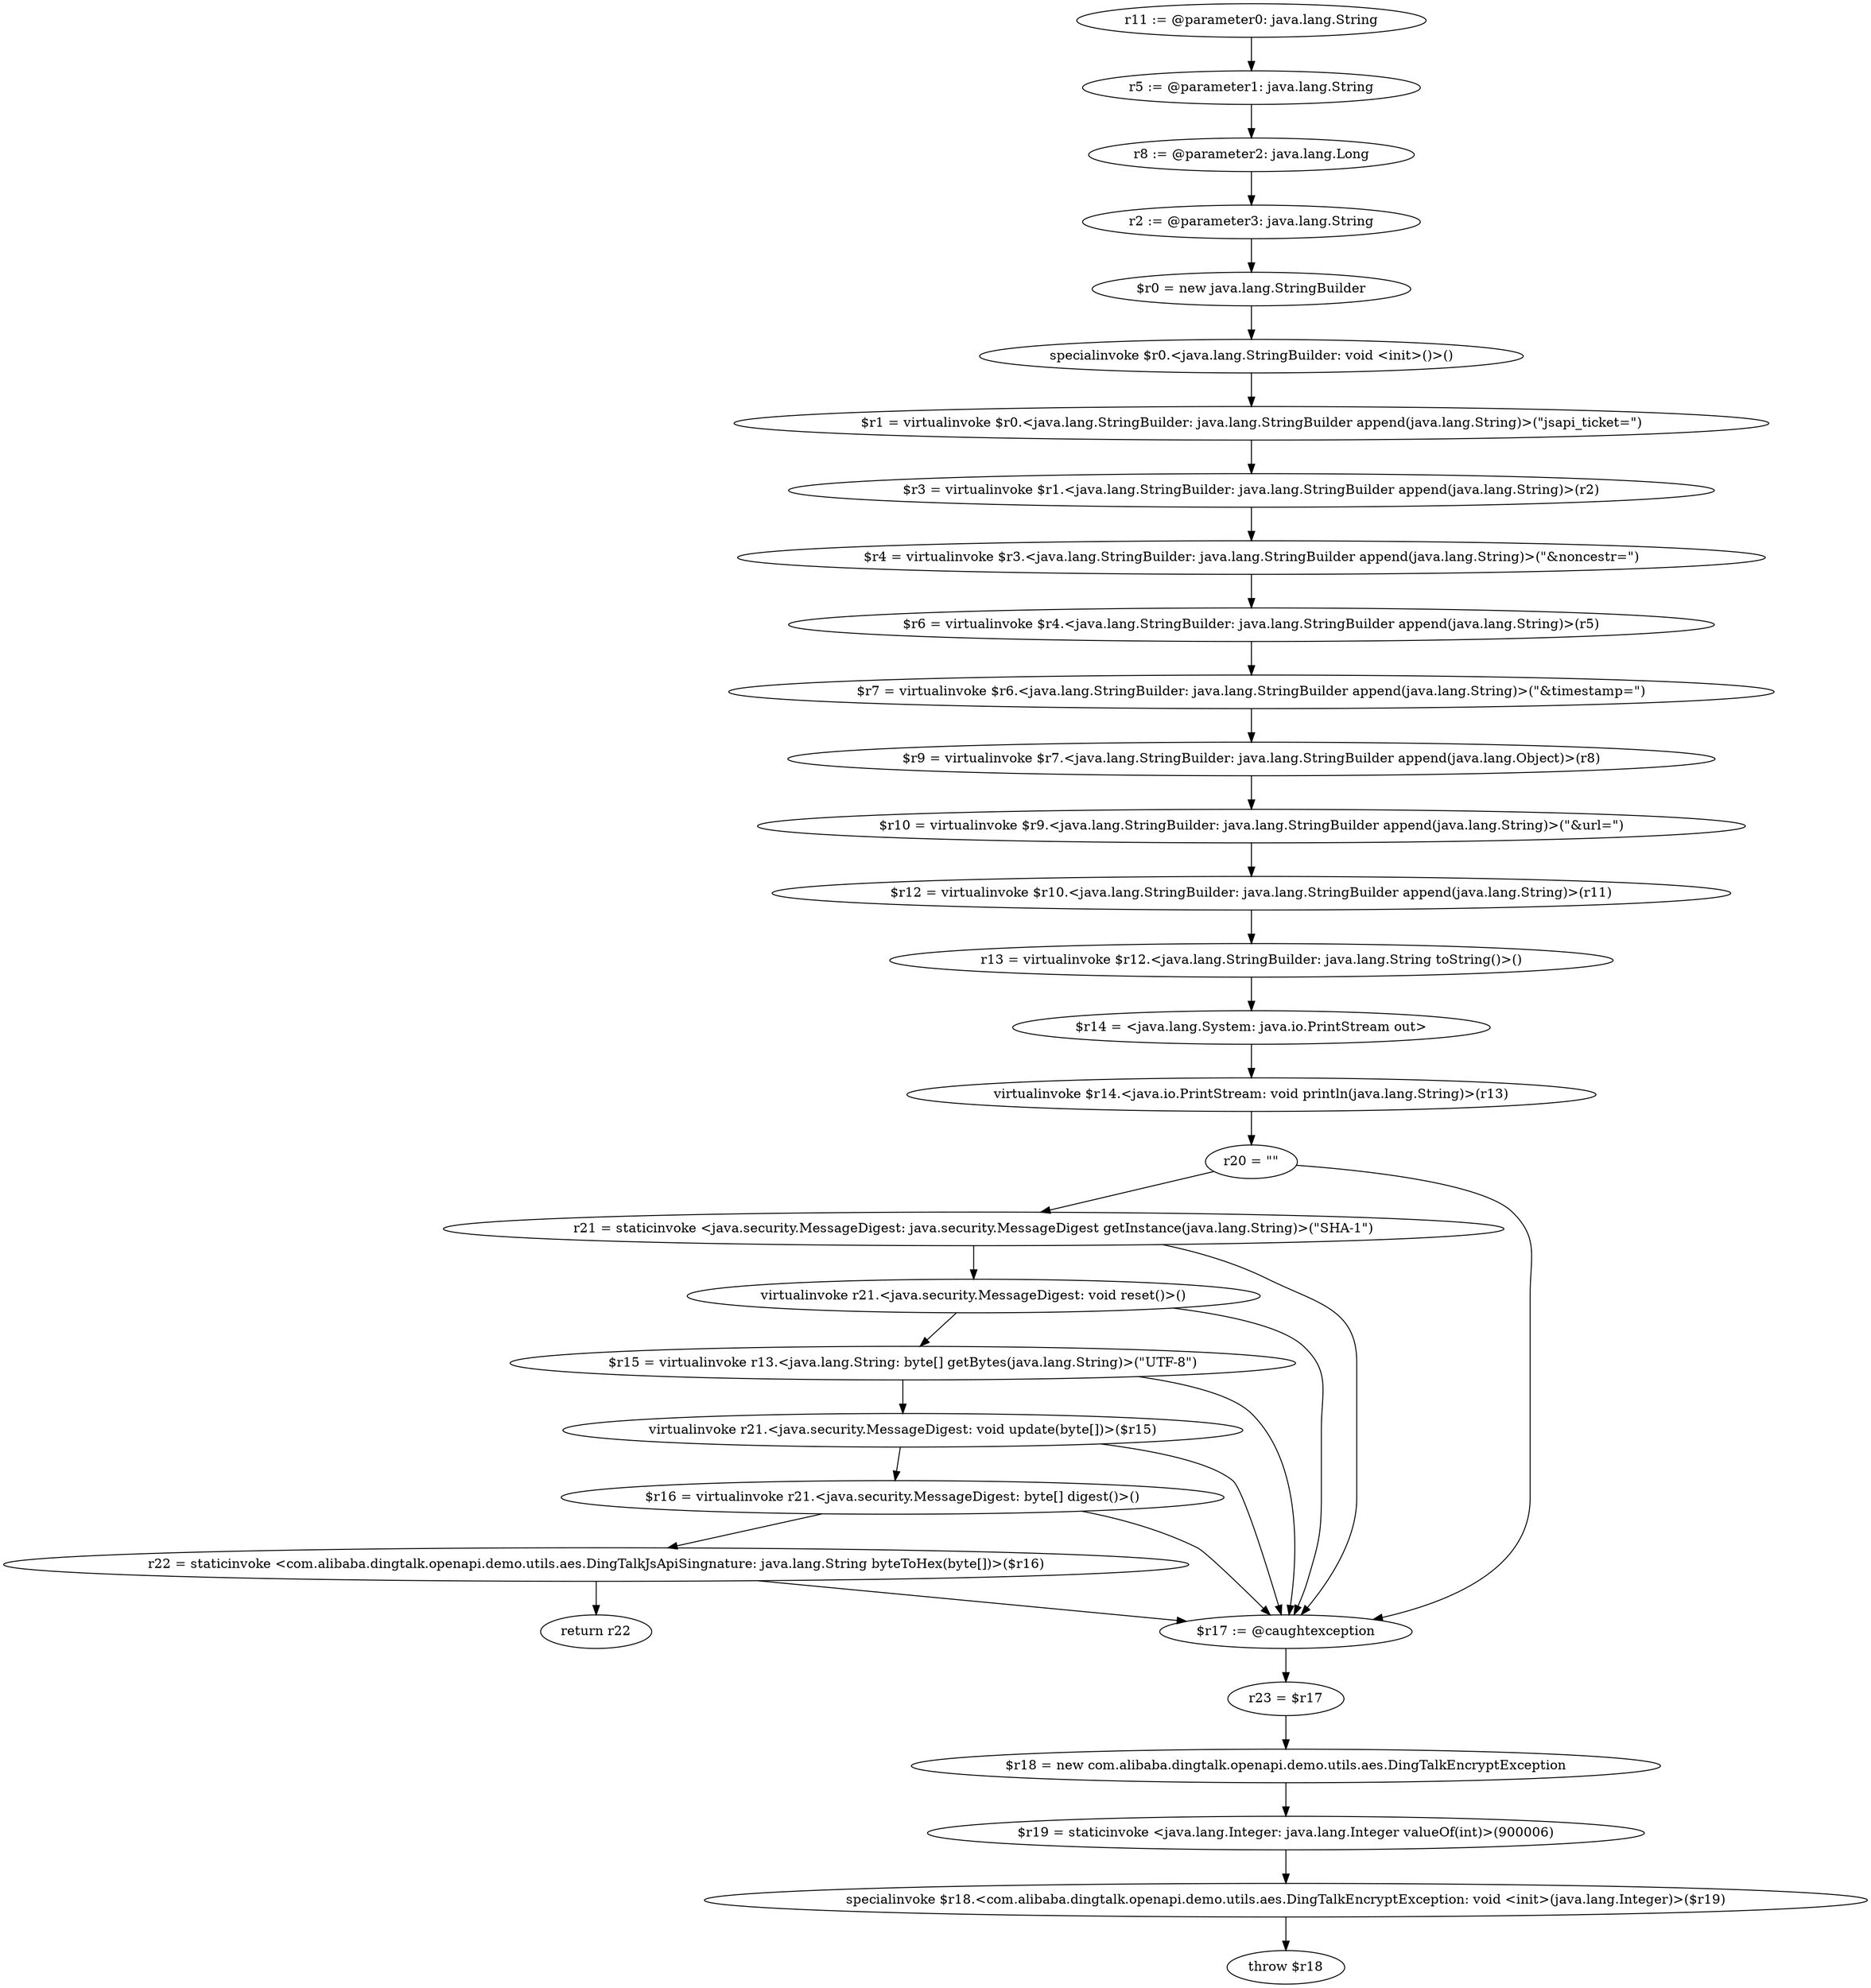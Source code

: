 digraph "unitGraph" {
    "r11 := @parameter0: java.lang.String"
    "r5 := @parameter1: java.lang.String"
    "r8 := @parameter2: java.lang.Long"
    "r2 := @parameter3: java.lang.String"
    "$r0 = new java.lang.StringBuilder"
    "specialinvoke $r0.<java.lang.StringBuilder: void <init>()>()"
    "$r1 = virtualinvoke $r0.<java.lang.StringBuilder: java.lang.StringBuilder append(java.lang.String)>(\"jsapi_ticket=\")"
    "$r3 = virtualinvoke $r1.<java.lang.StringBuilder: java.lang.StringBuilder append(java.lang.String)>(r2)"
    "$r4 = virtualinvoke $r3.<java.lang.StringBuilder: java.lang.StringBuilder append(java.lang.String)>(\"&noncestr=\")"
    "$r6 = virtualinvoke $r4.<java.lang.StringBuilder: java.lang.StringBuilder append(java.lang.String)>(r5)"
    "$r7 = virtualinvoke $r6.<java.lang.StringBuilder: java.lang.StringBuilder append(java.lang.String)>(\"&timestamp=\")"
    "$r9 = virtualinvoke $r7.<java.lang.StringBuilder: java.lang.StringBuilder append(java.lang.Object)>(r8)"
    "$r10 = virtualinvoke $r9.<java.lang.StringBuilder: java.lang.StringBuilder append(java.lang.String)>(\"&url=\")"
    "$r12 = virtualinvoke $r10.<java.lang.StringBuilder: java.lang.StringBuilder append(java.lang.String)>(r11)"
    "r13 = virtualinvoke $r12.<java.lang.StringBuilder: java.lang.String toString()>()"
    "$r14 = <java.lang.System: java.io.PrintStream out>"
    "virtualinvoke $r14.<java.io.PrintStream: void println(java.lang.String)>(r13)"
    "r20 = \"\""
    "r21 = staticinvoke <java.security.MessageDigest: java.security.MessageDigest getInstance(java.lang.String)>(\"SHA-1\")"
    "virtualinvoke r21.<java.security.MessageDigest: void reset()>()"
    "$r15 = virtualinvoke r13.<java.lang.String: byte[] getBytes(java.lang.String)>(\"UTF-8\")"
    "virtualinvoke r21.<java.security.MessageDigest: void update(byte[])>($r15)"
    "$r16 = virtualinvoke r21.<java.security.MessageDigest: byte[] digest()>()"
    "r22 = staticinvoke <com.alibaba.dingtalk.openapi.demo.utils.aes.DingTalkJsApiSingnature: java.lang.String byteToHex(byte[])>($r16)"
    "return r22"
    "$r17 := @caughtexception"
    "r23 = $r17"
    "$r18 = new com.alibaba.dingtalk.openapi.demo.utils.aes.DingTalkEncryptException"
    "$r19 = staticinvoke <java.lang.Integer: java.lang.Integer valueOf(int)>(900006)"
    "specialinvoke $r18.<com.alibaba.dingtalk.openapi.demo.utils.aes.DingTalkEncryptException: void <init>(java.lang.Integer)>($r19)"
    "throw $r18"
    "r11 := @parameter0: java.lang.String"->"r5 := @parameter1: java.lang.String";
    "r5 := @parameter1: java.lang.String"->"r8 := @parameter2: java.lang.Long";
    "r8 := @parameter2: java.lang.Long"->"r2 := @parameter3: java.lang.String";
    "r2 := @parameter3: java.lang.String"->"$r0 = new java.lang.StringBuilder";
    "$r0 = new java.lang.StringBuilder"->"specialinvoke $r0.<java.lang.StringBuilder: void <init>()>()";
    "specialinvoke $r0.<java.lang.StringBuilder: void <init>()>()"->"$r1 = virtualinvoke $r0.<java.lang.StringBuilder: java.lang.StringBuilder append(java.lang.String)>(\"jsapi_ticket=\")";
    "$r1 = virtualinvoke $r0.<java.lang.StringBuilder: java.lang.StringBuilder append(java.lang.String)>(\"jsapi_ticket=\")"->"$r3 = virtualinvoke $r1.<java.lang.StringBuilder: java.lang.StringBuilder append(java.lang.String)>(r2)";
    "$r3 = virtualinvoke $r1.<java.lang.StringBuilder: java.lang.StringBuilder append(java.lang.String)>(r2)"->"$r4 = virtualinvoke $r3.<java.lang.StringBuilder: java.lang.StringBuilder append(java.lang.String)>(\"&noncestr=\")";
    "$r4 = virtualinvoke $r3.<java.lang.StringBuilder: java.lang.StringBuilder append(java.lang.String)>(\"&noncestr=\")"->"$r6 = virtualinvoke $r4.<java.lang.StringBuilder: java.lang.StringBuilder append(java.lang.String)>(r5)";
    "$r6 = virtualinvoke $r4.<java.lang.StringBuilder: java.lang.StringBuilder append(java.lang.String)>(r5)"->"$r7 = virtualinvoke $r6.<java.lang.StringBuilder: java.lang.StringBuilder append(java.lang.String)>(\"&timestamp=\")";
    "$r7 = virtualinvoke $r6.<java.lang.StringBuilder: java.lang.StringBuilder append(java.lang.String)>(\"&timestamp=\")"->"$r9 = virtualinvoke $r7.<java.lang.StringBuilder: java.lang.StringBuilder append(java.lang.Object)>(r8)";
    "$r9 = virtualinvoke $r7.<java.lang.StringBuilder: java.lang.StringBuilder append(java.lang.Object)>(r8)"->"$r10 = virtualinvoke $r9.<java.lang.StringBuilder: java.lang.StringBuilder append(java.lang.String)>(\"&url=\")";
    "$r10 = virtualinvoke $r9.<java.lang.StringBuilder: java.lang.StringBuilder append(java.lang.String)>(\"&url=\")"->"$r12 = virtualinvoke $r10.<java.lang.StringBuilder: java.lang.StringBuilder append(java.lang.String)>(r11)";
    "$r12 = virtualinvoke $r10.<java.lang.StringBuilder: java.lang.StringBuilder append(java.lang.String)>(r11)"->"r13 = virtualinvoke $r12.<java.lang.StringBuilder: java.lang.String toString()>()";
    "r13 = virtualinvoke $r12.<java.lang.StringBuilder: java.lang.String toString()>()"->"$r14 = <java.lang.System: java.io.PrintStream out>";
    "$r14 = <java.lang.System: java.io.PrintStream out>"->"virtualinvoke $r14.<java.io.PrintStream: void println(java.lang.String)>(r13)";
    "virtualinvoke $r14.<java.io.PrintStream: void println(java.lang.String)>(r13)"->"r20 = \"\"";
    "r20 = \"\""->"r21 = staticinvoke <java.security.MessageDigest: java.security.MessageDigest getInstance(java.lang.String)>(\"SHA-1\")";
    "r20 = \"\""->"$r17 := @caughtexception";
    "r21 = staticinvoke <java.security.MessageDigest: java.security.MessageDigest getInstance(java.lang.String)>(\"SHA-1\")"->"virtualinvoke r21.<java.security.MessageDigest: void reset()>()";
    "r21 = staticinvoke <java.security.MessageDigest: java.security.MessageDigest getInstance(java.lang.String)>(\"SHA-1\")"->"$r17 := @caughtexception";
    "virtualinvoke r21.<java.security.MessageDigest: void reset()>()"->"$r15 = virtualinvoke r13.<java.lang.String: byte[] getBytes(java.lang.String)>(\"UTF-8\")";
    "virtualinvoke r21.<java.security.MessageDigest: void reset()>()"->"$r17 := @caughtexception";
    "$r15 = virtualinvoke r13.<java.lang.String: byte[] getBytes(java.lang.String)>(\"UTF-8\")"->"virtualinvoke r21.<java.security.MessageDigest: void update(byte[])>($r15)";
    "$r15 = virtualinvoke r13.<java.lang.String: byte[] getBytes(java.lang.String)>(\"UTF-8\")"->"$r17 := @caughtexception";
    "virtualinvoke r21.<java.security.MessageDigest: void update(byte[])>($r15)"->"$r16 = virtualinvoke r21.<java.security.MessageDigest: byte[] digest()>()";
    "virtualinvoke r21.<java.security.MessageDigest: void update(byte[])>($r15)"->"$r17 := @caughtexception";
    "$r16 = virtualinvoke r21.<java.security.MessageDigest: byte[] digest()>()"->"r22 = staticinvoke <com.alibaba.dingtalk.openapi.demo.utils.aes.DingTalkJsApiSingnature: java.lang.String byteToHex(byte[])>($r16)";
    "$r16 = virtualinvoke r21.<java.security.MessageDigest: byte[] digest()>()"->"$r17 := @caughtexception";
    "r22 = staticinvoke <com.alibaba.dingtalk.openapi.demo.utils.aes.DingTalkJsApiSingnature: java.lang.String byteToHex(byte[])>($r16)"->"return r22";
    "r22 = staticinvoke <com.alibaba.dingtalk.openapi.demo.utils.aes.DingTalkJsApiSingnature: java.lang.String byteToHex(byte[])>($r16)"->"$r17 := @caughtexception";
    "$r17 := @caughtexception"->"r23 = $r17";
    "r23 = $r17"->"$r18 = new com.alibaba.dingtalk.openapi.demo.utils.aes.DingTalkEncryptException";
    "$r18 = new com.alibaba.dingtalk.openapi.demo.utils.aes.DingTalkEncryptException"->"$r19 = staticinvoke <java.lang.Integer: java.lang.Integer valueOf(int)>(900006)";
    "$r19 = staticinvoke <java.lang.Integer: java.lang.Integer valueOf(int)>(900006)"->"specialinvoke $r18.<com.alibaba.dingtalk.openapi.demo.utils.aes.DingTalkEncryptException: void <init>(java.lang.Integer)>($r19)";
    "specialinvoke $r18.<com.alibaba.dingtalk.openapi.demo.utils.aes.DingTalkEncryptException: void <init>(java.lang.Integer)>($r19)"->"throw $r18";
}
